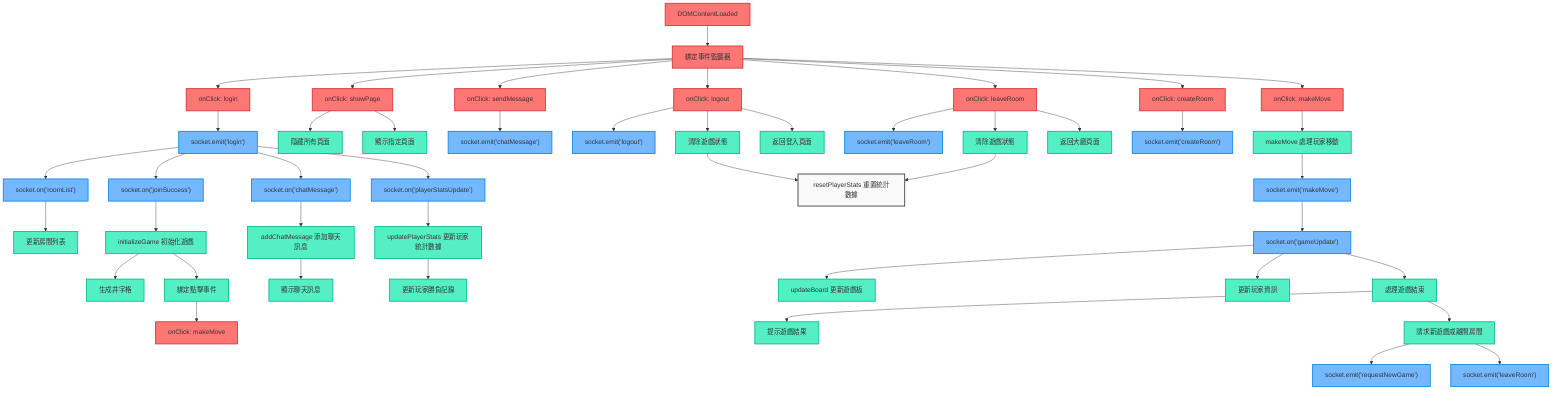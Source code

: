 graph TD
    A[DOMContentLoaded] --> B[綁定事件監聽器]
    B --> C[onClick: login]
    B --> D[onClick: showPage]
    B --> E[onClick: sendMessage]
    B --> F[onClick: logout]
    B --> G[onClick: leaveRoom]
    B --> H[onClick: createRoom]
    B --> I[onClick: makeMove]
    I --> makeMove[makeMove 處理玩家移動]
    makeMove --> U["socket.emit('makeMove')"]
    U --> V["socket.on('gameUpdate')"]
    V --> W[updateBoard 更新遊戲板]
    V --> X[更新玩家資訊]
    V --> Y[處理遊戲結束]
    Y --> Z[提示遊戲結果]
    Y --> AA[請求新遊戲或離開房間]
    AA --> AB["socket.emit('requestNewGame')"]
    AA --> AC["socket.emit('leaveRoom')"]
    C --> J["socket.emit('login')"]
    D --> K[隱藏所有頁面]
    D --> L[顯示指定頁面]
    E --> M["socket.emit('chatMessage')"]
    F --> N["socket.emit('logout')"]
    F --> O[清除遊戲狀態]
    O --> resetPlayerStats[resetPlayerStats 重置統計數據]
    F --> P[返回登入頁面]
    G --> Q["socket.emit('leaveRoom')"]
    G --> R[清除遊戲狀態]
    R --> resetPlayerStats[resetPlayerStats 重置統計數據]
    G --> S[返回大廳頁面]
    H --> T["socket.emit('createRoom')"]
    J --> AD["socket.on('roomList')"]
    AD --> AE[更新房間列表]
    J --> AF["socket.on('joinSuccess')"]
    AF --> AG[initializeGame 初始化遊戲]
    AG --> AH[生成井字格]
    AG --> AI[綁定點擊事件]
    AI --> AJ[onClick: makeMove]
    J --> AK["socket.on('chatMessage')"]
    AK --> AL[addChatMessage 添加聊天訊息]
    AL --> AM[顯示聊天訊息]
    J --> AN["socket.on('playerStatsUpdate')"]
    AN --> AO[updatePlayerStats 更新玩家統計數據]
    AO --> AP[更新玩家勝負記錄]

    %% 樣式定義
    classDef default fill:#f9f9f9,stroke:#333,stroke-width:2px;
    classDef event fill:#ff7675,stroke:#d63031,stroke-width:2px;
    classDef socket fill:#74b9ff,stroke:#0984e3,stroke-width:2px;
    classDef function fill:#55efc4,stroke:#00b894,stroke-width:2px;

    %% 套用樣式
    class A,B,C,D,E,F,G,H,I,AJ event;
    class J,M,N,Q,T,U,V,AB,AC,AD,AF,AK,AN socket;
    class K,L,O,P,R,S,W,X,Y,Z,AA,AE,AG,AH,AI,AL,AM,AO,AP,makeMove function;